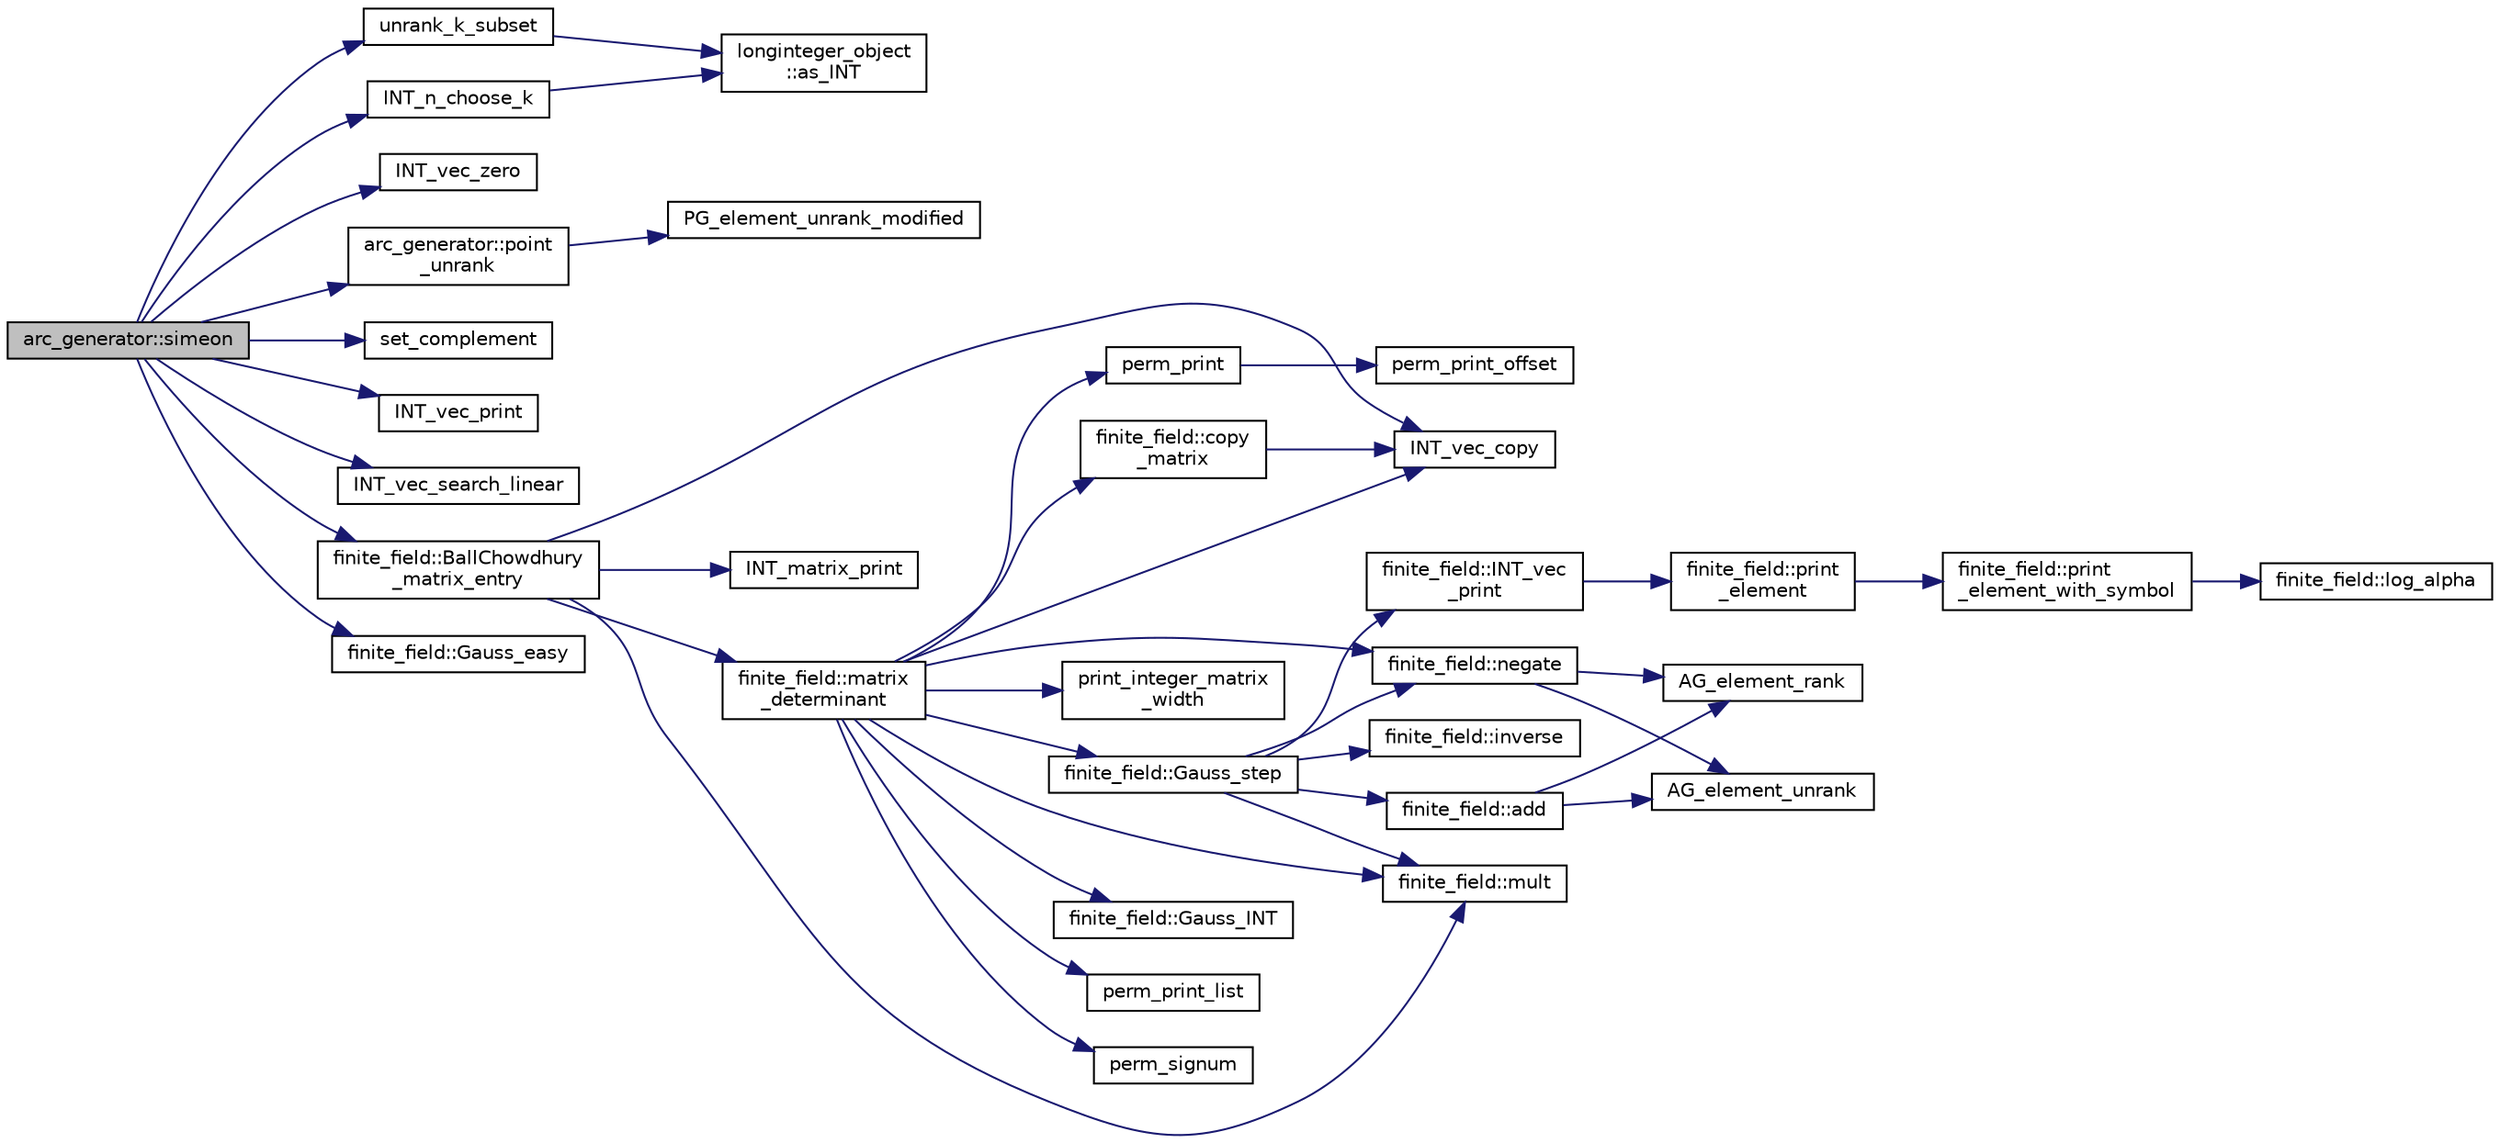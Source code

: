 digraph "arc_generator::simeon"
{
  edge [fontname="Helvetica",fontsize="10",labelfontname="Helvetica",labelfontsize="10"];
  node [fontname="Helvetica",fontsize="10",shape=record];
  rankdir="LR";
  Node3440 [label="arc_generator::simeon",height=0.2,width=0.4,color="black", fillcolor="grey75", style="filled", fontcolor="black"];
  Node3440 -> Node3441 [color="midnightblue",fontsize="10",style="solid",fontname="Helvetica"];
  Node3441 [label="INT_n_choose_k",height=0.2,width=0.4,color="black", fillcolor="white", style="filled",URL="$d2/d7c/combinatorics_8_c.html#aa74adc702e59feadb839f44c0aaec8f6"];
  Node3441 -> Node3442 [color="midnightblue",fontsize="10",style="solid",fontname="Helvetica"];
  Node3442 [label="longinteger_object\l::as_INT",height=0.2,width=0.4,color="black", fillcolor="white", style="filled",URL="$dd/d7e/classlonginteger__object.html#afb992d4679a6741acc63c8bcba27971e"];
  Node3440 -> Node3443 [color="midnightblue",fontsize="10",style="solid",fontname="Helvetica"];
  Node3443 [label="INT_vec_zero",height=0.2,width=0.4,color="black", fillcolor="white", style="filled",URL="$df/dbf/sajeeb_8_c.html#aa8c9c7977203577026080f546fe4980f"];
  Node3440 -> Node3444 [color="midnightblue",fontsize="10",style="solid",fontname="Helvetica"];
  Node3444 [label="arc_generator::point\l_unrank",height=0.2,width=0.4,color="black", fillcolor="white", style="filled",URL="$d4/d21/classarc__generator.html#a745c62f09396c2da01480b12cb1a21b7"];
  Node3444 -> Node3445 [color="midnightblue",fontsize="10",style="solid",fontname="Helvetica"];
  Node3445 [label="PG_element_unrank_modified",height=0.2,width=0.4,color="black", fillcolor="white", style="filled",URL="$d4/d67/geometry_8h.html#a83ae9b605d496f6a90345303f6efae64"];
  Node3440 -> Node3446 [color="midnightblue",fontsize="10",style="solid",fontname="Helvetica"];
  Node3446 [label="unrank_k_subset",height=0.2,width=0.4,color="black", fillcolor="white", style="filled",URL="$d2/d7c/combinatorics_8_c.html#a709dbec12f4da5bb02b9352d45a2c77d"];
  Node3446 -> Node3442 [color="midnightblue",fontsize="10",style="solid",fontname="Helvetica"];
  Node3440 -> Node3447 [color="midnightblue",fontsize="10",style="solid",fontname="Helvetica"];
  Node3447 [label="set_complement",height=0.2,width=0.4,color="black", fillcolor="white", style="filled",URL="$d2/d7c/combinatorics_8_c.html#ab7dc77f73fc69bb15dbec52aba503c3b"];
  Node3440 -> Node3448 [color="midnightblue",fontsize="10",style="solid",fontname="Helvetica"];
  Node3448 [label="INT_vec_print",height=0.2,width=0.4,color="black", fillcolor="white", style="filled",URL="$df/dbf/sajeeb_8_c.html#a79a5901af0b47dd0d694109543c027fe"];
  Node3440 -> Node3449 [color="midnightblue",fontsize="10",style="solid",fontname="Helvetica"];
  Node3449 [label="INT_vec_search_linear",height=0.2,width=0.4,color="black", fillcolor="white", style="filled",URL="$d5/de2/foundations_2data__structures_2data__structures_8h.html#ad0aa35e081da3ba3cc8841bf086ba9aa"];
  Node3440 -> Node3450 [color="midnightblue",fontsize="10",style="solid",fontname="Helvetica"];
  Node3450 [label="finite_field::BallChowdhury\l_matrix_entry",height=0.2,width=0.4,color="black", fillcolor="white", style="filled",URL="$df/d5a/classfinite__field.html#a961293f903f87da16219ceb61f642e8e"];
  Node3450 -> Node3451 [color="midnightblue",fontsize="10",style="solid",fontname="Helvetica"];
  Node3451 [label="INT_vec_copy",height=0.2,width=0.4,color="black", fillcolor="white", style="filled",URL="$df/dbf/sajeeb_8_c.html#ac2d875e27e009af6ec04d17254d11075"];
  Node3450 -> Node3452 [color="midnightblue",fontsize="10",style="solid",fontname="Helvetica"];
  Node3452 [label="INT_matrix_print",height=0.2,width=0.4,color="black", fillcolor="white", style="filled",URL="$d5/db4/io__and__os_8h.html#afd4180a24bef3a2b584668a4eaf607ff"];
  Node3450 -> Node3453 [color="midnightblue",fontsize="10",style="solid",fontname="Helvetica"];
  Node3453 [label="finite_field::matrix\l_determinant",height=0.2,width=0.4,color="black", fillcolor="white", style="filled",URL="$df/d5a/classfinite__field.html#abeeee303bfbc054f2dcac4981ecab9ce"];
  Node3453 -> Node3454 [color="midnightblue",fontsize="10",style="solid",fontname="Helvetica"];
  Node3454 [label="print_integer_matrix\l_width",height=0.2,width=0.4,color="black", fillcolor="white", style="filled",URL="$d5/db4/io__and__os_8h.html#aa78f3e73fc2179251bd15adbcc31573f"];
  Node3453 -> Node3451 [color="midnightblue",fontsize="10",style="solid",fontname="Helvetica"];
  Node3453 -> Node3455 [color="midnightblue",fontsize="10",style="solid",fontname="Helvetica"];
  Node3455 [label="finite_field::Gauss_step",height=0.2,width=0.4,color="black", fillcolor="white", style="filled",URL="$df/d5a/classfinite__field.html#a888228cd0bdf000bd4d44cf4d1ad62ce"];
  Node3455 -> Node3456 [color="midnightblue",fontsize="10",style="solid",fontname="Helvetica"];
  Node3456 [label="finite_field::INT_vec\l_print",height=0.2,width=0.4,color="black", fillcolor="white", style="filled",URL="$df/d5a/classfinite__field.html#a9c33a61dedc197e37b014b6f8dc07f06"];
  Node3456 -> Node3457 [color="midnightblue",fontsize="10",style="solid",fontname="Helvetica"];
  Node3457 [label="finite_field::print\l_element",height=0.2,width=0.4,color="black", fillcolor="white", style="filled",URL="$df/d5a/classfinite__field.html#ab7d1f59c043d7696b8b47c92d0fedad5"];
  Node3457 -> Node3458 [color="midnightblue",fontsize="10",style="solid",fontname="Helvetica"];
  Node3458 [label="finite_field::print\l_element_with_symbol",height=0.2,width=0.4,color="black", fillcolor="white", style="filled",URL="$df/d5a/classfinite__field.html#aa0180c961aa4a0a8934cb4dc82e38a4d"];
  Node3458 -> Node3459 [color="midnightblue",fontsize="10",style="solid",fontname="Helvetica"];
  Node3459 [label="finite_field::log_alpha",height=0.2,width=0.4,color="black", fillcolor="white", style="filled",URL="$df/d5a/classfinite__field.html#a446a83ae0d281ddf44215626f0097305"];
  Node3455 -> Node3460 [color="midnightblue",fontsize="10",style="solid",fontname="Helvetica"];
  Node3460 [label="finite_field::negate",height=0.2,width=0.4,color="black", fillcolor="white", style="filled",URL="$df/d5a/classfinite__field.html#aa9d798298f25d4a9262b5bc5f1733e31"];
  Node3460 -> Node3461 [color="midnightblue",fontsize="10",style="solid",fontname="Helvetica"];
  Node3461 [label="AG_element_unrank",height=0.2,width=0.4,color="black", fillcolor="white", style="filled",URL="$d4/d67/geometry_8h.html#a4a33b86c87b2879b97cfa1327abe2885"];
  Node3460 -> Node3462 [color="midnightblue",fontsize="10",style="solid",fontname="Helvetica"];
  Node3462 [label="AG_element_rank",height=0.2,width=0.4,color="black", fillcolor="white", style="filled",URL="$d4/d67/geometry_8h.html#ab2ac908d07dd8038fd996e26bdc75c17"];
  Node3455 -> Node3463 [color="midnightblue",fontsize="10",style="solid",fontname="Helvetica"];
  Node3463 [label="finite_field::mult",height=0.2,width=0.4,color="black", fillcolor="white", style="filled",URL="$df/d5a/classfinite__field.html#a24fb5917aa6d4d656fd855b7f44a13b0"];
  Node3455 -> Node3464 [color="midnightblue",fontsize="10",style="solid",fontname="Helvetica"];
  Node3464 [label="finite_field::inverse",height=0.2,width=0.4,color="black", fillcolor="white", style="filled",URL="$df/d5a/classfinite__field.html#a69f2a12c01e70b7ce2d115c5221c9cdd"];
  Node3455 -> Node3465 [color="midnightblue",fontsize="10",style="solid",fontname="Helvetica"];
  Node3465 [label="finite_field::add",height=0.2,width=0.4,color="black", fillcolor="white", style="filled",URL="$df/d5a/classfinite__field.html#a8f12328a27500f3c7be0c849ebbc9d14"];
  Node3465 -> Node3461 [color="midnightblue",fontsize="10",style="solid",fontname="Helvetica"];
  Node3465 -> Node3462 [color="midnightblue",fontsize="10",style="solid",fontname="Helvetica"];
  Node3453 -> Node3460 [color="midnightblue",fontsize="10",style="solid",fontname="Helvetica"];
  Node3453 -> Node3463 [color="midnightblue",fontsize="10",style="solid",fontname="Helvetica"];
  Node3453 -> Node3466 [color="midnightblue",fontsize="10",style="solid",fontname="Helvetica"];
  Node3466 [label="finite_field::copy\l_matrix",height=0.2,width=0.4,color="black", fillcolor="white", style="filled",URL="$df/d5a/classfinite__field.html#a2bfe6d4feabc4f27d253c7702ef9b8cb"];
  Node3466 -> Node3451 [color="midnightblue",fontsize="10",style="solid",fontname="Helvetica"];
  Node3453 -> Node3467 [color="midnightblue",fontsize="10",style="solid",fontname="Helvetica"];
  Node3467 [label="finite_field::Gauss_INT",height=0.2,width=0.4,color="black", fillcolor="white", style="filled",URL="$df/d5a/classfinite__field.html#adb676d2e80341b53751326e3a58beb11"];
  Node3453 -> Node3468 [color="midnightblue",fontsize="10",style="solid",fontname="Helvetica"];
  Node3468 [label="perm_print_list",height=0.2,width=0.4,color="black", fillcolor="white", style="filled",URL="$d2/d7c/combinatorics_8_c.html#a97254b51d3f118f7967df234114f2013"];
  Node3453 -> Node3469 [color="midnightblue",fontsize="10",style="solid",fontname="Helvetica"];
  Node3469 [label="perm_print",height=0.2,width=0.4,color="black", fillcolor="white", style="filled",URL="$d2/d7c/combinatorics_8_c.html#a2c7eee1361109e8c5b94921589815194"];
  Node3469 -> Node3470 [color="midnightblue",fontsize="10",style="solid",fontname="Helvetica"];
  Node3470 [label="perm_print_offset",height=0.2,width=0.4,color="black", fillcolor="white", style="filled",URL="$d2/d7c/combinatorics_8_c.html#ab87deef2ba9e4d2ce386a19eeaffecf3"];
  Node3453 -> Node3471 [color="midnightblue",fontsize="10",style="solid",fontname="Helvetica"];
  Node3471 [label="perm_signum",height=0.2,width=0.4,color="black", fillcolor="white", style="filled",URL="$d2/d7c/combinatorics_8_c.html#aba59241974eef0c0a89e0a408327c3a9"];
  Node3450 -> Node3463 [color="midnightblue",fontsize="10",style="solid",fontname="Helvetica"];
  Node3440 -> Node3472 [color="midnightblue",fontsize="10",style="solid",fontname="Helvetica"];
  Node3472 [label="finite_field::Gauss_easy",height=0.2,width=0.4,color="black", fillcolor="white", style="filled",URL="$df/d5a/classfinite__field.html#a32761bf6c4a41f24b7193352127db8e7"];
}
